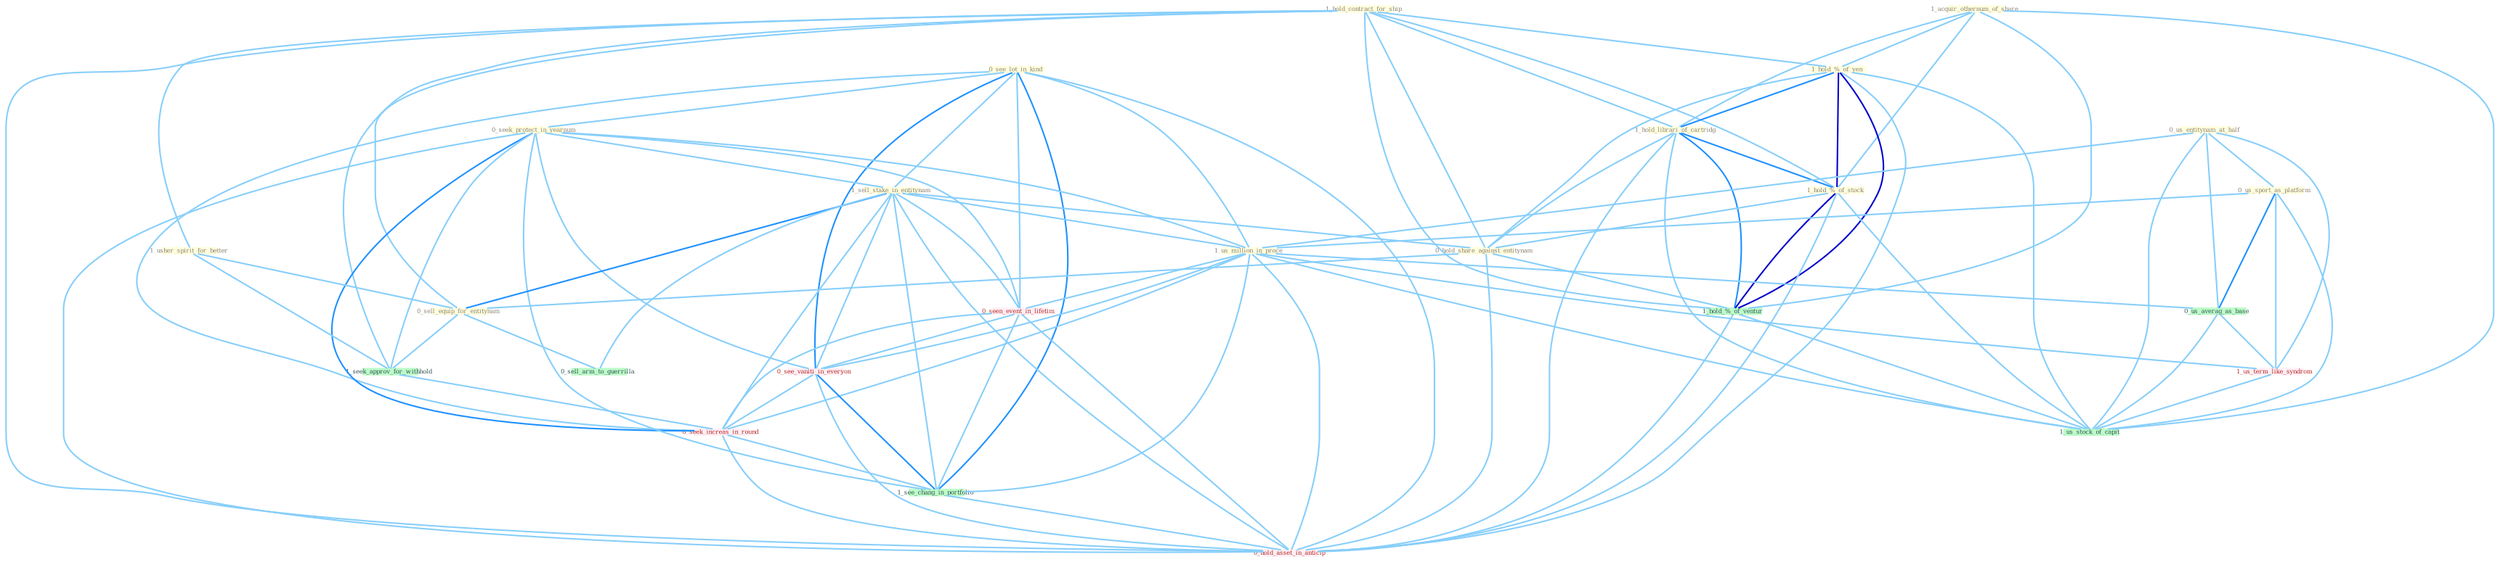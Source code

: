 Graph G{ 
    node
    [shape=polygon,style=filled,width=.5,height=.06,color="#BDFCC9",fixedsize=true,fontsize=4,
    fontcolor="#2f4f4f"];
    {node
    [color="#ffffe0", fontcolor="#8b7d6b"] "1_hold_contract_for_ship " "0_see_lot_in_kind " "0_seek_protect_in_yearnum " "1_acquir_othernum_of_share " "1_hold_%_of_yen " "1_sell_stake_in_entitynam " "1_hold_librari_of_cartridg " "1_hold_%_of_stock " "0_us_entitynam_at_half " "1_usher_spirit_for_better " "0_hold_share_against_entitynam " "0_sell_equip_for_entitynam " "0_us_sport_as_platform " "1_us_million_in_proce "}
{node [color="#fff0f5", fontcolor="#b22222"] "0_seen_event_in_lifetim " "1_us_term_like_syndrom " "0_see_vaniti_in_everyon " "0_seek_increas_in_round " "0_hold_asset_in_anticip "}
edge [color="#B0E2FF"];

	"1_hold_contract_for_ship " -- "1_hold_%_of_yen " [w="1", color="#87cefa" ];
	"1_hold_contract_for_ship " -- "1_hold_librari_of_cartridg " [w="1", color="#87cefa" ];
	"1_hold_contract_for_ship " -- "1_hold_%_of_stock " [w="1", color="#87cefa" ];
	"1_hold_contract_for_ship " -- "1_usher_spirit_for_better " [w="1", color="#87cefa" ];
	"1_hold_contract_for_ship " -- "0_hold_share_against_entitynam " [w="1", color="#87cefa" ];
	"1_hold_contract_for_ship " -- "0_sell_equip_for_entitynam " [w="1", color="#87cefa" ];
	"1_hold_contract_for_ship " -- "1_seek_approv_for_withhold " [w="1", color="#87cefa" ];
	"1_hold_contract_for_ship " -- "1_hold_%_of_ventur " [w="1", color="#87cefa" ];
	"1_hold_contract_for_ship " -- "0_hold_asset_in_anticip " [w="1", color="#87cefa" ];
	"0_see_lot_in_kind " -- "0_seek_protect_in_yearnum " [w="1", color="#87cefa" ];
	"0_see_lot_in_kind " -- "1_sell_stake_in_entitynam " [w="1", color="#87cefa" ];
	"0_see_lot_in_kind " -- "1_us_million_in_proce " [w="1", color="#87cefa" ];
	"0_see_lot_in_kind " -- "0_seen_event_in_lifetim " [w="1", color="#87cefa" ];
	"0_see_lot_in_kind " -- "0_see_vaniti_in_everyon " [w="2", color="#1e90ff" , len=0.8];
	"0_see_lot_in_kind " -- "0_seek_increas_in_round " [w="1", color="#87cefa" ];
	"0_see_lot_in_kind " -- "1_see_chang_in_portfolio " [w="2", color="#1e90ff" , len=0.8];
	"0_see_lot_in_kind " -- "0_hold_asset_in_anticip " [w="1", color="#87cefa" ];
	"0_seek_protect_in_yearnum " -- "1_sell_stake_in_entitynam " [w="1", color="#87cefa" ];
	"0_seek_protect_in_yearnum " -- "1_us_million_in_proce " [w="1", color="#87cefa" ];
	"0_seek_protect_in_yearnum " -- "0_seen_event_in_lifetim " [w="1", color="#87cefa" ];
	"0_seek_protect_in_yearnum " -- "1_seek_approv_for_withhold " [w="1", color="#87cefa" ];
	"0_seek_protect_in_yearnum " -- "0_see_vaniti_in_everyon " [w="1", color="#87cefa" ];
	"0_seek_protect_in_yearnum " -- "0_seek_increas_in_round " [w="2", color="#1e90ff" , len=0.8];
	"0_seek_protect_in_yearnum " -- "1_see_chang_in_portfolio " [w="1", color="#87cefa" ];
	"0_seek_protect_in_yearnum " -- "0_hold_asset_in_anticip " [w="1", color="#87cefa" ];
	"1_acquir_othernum_of_share " -- "1_hold_%_of_yen " [w="1", color="#87cefa" ];
	"1_acquir_othernum_of_share " -- "1_hold_librari_of_cartridg " [w="1", color="#87cefa" ];
	"1_acquir_othernum_of_share " -- "1_hold_%_of_stock " [w="1", color="#87cefa" ];
	"1_acquir_othernum_of_share " -- "1_hold_%_of_ventur " [w="1", color="#87cefa" ];
	"1_acquir_othernum_of_share " -- "1_us_stock_of_capit " [w="1", color="#87cefa" ];
	"1_hold_%_of_yen " -- "1_hold_librari_of_cartridg " [w="2", color="#1e90ff" , len=0.8];
	"1_hold_%_of_yen " -- "1_hold_%_of_stock " [w="3", color="#0000cd" , len=0.6];
	"1_hold_%_of_yen " -- "0_hold_share_against_entitynam " [w="1", color="#87cefa" ];
	"1_hold_%_of_yen " -- "1_hold_%_of_ventur " [w="3", color="#0000cd" , len=0.6];
	"1_hold_%_of_yen " -- "1_us_stock_of_capit " [w="1", color="#87cefa" ];
	"1_hold_%_of_yen " -- "0_hold_asset_in_anticip " [w="1", color="#87cefa" ];
	"1_sell_stake_in_entitynam " -- "0_hold_share_against_entitynam " [w="1", color="#87cefa" ];
	"1_sell_stake_in_entitynam " -- "0_sell_equip_for_entitynam " [w="2", color="#1e90ff" , len=0.8];
	"1_sell_stake_in_entitynam " -- "1_us_million_in_proce " [w="1", color="#87cefa" ];
	"1_sell_stake_in_entitynam " -- "0_seen_event_in_lifetim " [w="1", color="#87cefa" ];
	"1_sell_stake_in_entitynam " -- "0_see_vaniti_in_everyon " [w="1", color="#87cefa" ];
	"1_sell_stake_in_entitynam " -- "0_sell_arm_to_guerrilla " [w="1", color="#87cefa" ];
	"1_sell_stake_in_entitynam " -- "0_seek_increas_in_round " [w="1", color="#87cefa" ];
	"1_sell_stake_in_entitynam " -- "1_see_chang_in_portfolio " [w="1", color="#87cefa" ];
	"1_sell_stake_in_entitynam " -- "0_hold_asset_in_anticip " [w="1", color="#87cefa" ];
	"1_hold_librari_of_cartridg " -- "1_hold_%_of_stock " [w="2", color="#1e90ff" , len=0.8];
	"1_hold_librari_of_cartridg " -- "0_hold_share_against_entitynam " [w="1", color="#87cefa" ];
	"1_hold_librari_of_cartridg " -- "1_hold_%_of_ventur " [w="2", color="#1e90ff" , len=0.8];
	"1_hold_librari_of_cartridg " -- "1_us_stock_of_capit " [w="1", color="#87cefa" ];
	"1_hold_librari_of_cartridg " -- "0_hold_asset_in_anticip " [w="1", color="#87cefa" ];
	"1_hold_%_of_stock " -- "0_hold_share_against_entitynam " [w="1", color="#87cefa" ];
	"1_hold_%_of_stock " -- "1_hold_%_of_ventur " [w="3", color="#0000cd" , len=0.6];
	"1_hold_%_of_stock " -- "1_us_stock_of_capit " [w="1", color="#87cefa" ];
	"1_hold_%_of_stock " -- "0_hold_asset_in_anticip " [w="1", color="#87cefa" ];
	"0_us_entitynam_at_half " -- "0_us_sport_as_platform " [w="1", color="#87cefa" ];
	"0_us_entitynam_at_half " -- "1_us_million_in_proce " [w="1", color="#87cefa" ];
	"0_us_entitynam_at_half " -- "0_us_averag_as_base " [w="1", color="#87cefa" ];
	"0_us_entitynam_at_half " -- "1_us_term_like_syndrom " [w="1", color="#87cefa" ];
	"0_us_entitynam_at_half " -- "1_us_stock_of_capit " [w="1", color="#87cefa" ];
	"1_usher_spirit_for_better " -- "0_sell_equip_for_entitynam " [w="1", color="#87cefa" ];
	"1_usher_spirit_for_better " -- "1_seek_approv_for_withhold " [w="1", color="#87cefa" ];
	"0_hold_share_against_entitynam " -- "0_sell_equip_for_entitynam " [w="1", color="#87cefa" ];
	"0_hold_share_against_entitynam " -- "1_hold_%_of_ventur " [w="1", color="#87cefa" ];
	"0_hold_share_against_entitynam " -- "0_hold_asset_in_anticip " [w="1", color="#87cefa" ];
	"0_sell_equip_for_entitynam " -- "1_seek_approv_for_withhold " [w="1", color="#87cefa" ];
	"0_sell_equip_for_entitynam " -- "0_sell_arm_to_guerrilla " [w="1", color="#87cefa" ];
	"0_us_sport_as_platform " -- "1_us_million_in_proce " [w="1", color="#87cefa" ];
	"0_us_sport_as_platform " -- "0_us_averag_as_base " [w="2", color="#1e90ff" , len=0.8];
	"0_us_sport_as_platform " -- "1_us_term_like_syndrom " [w="1", color="#87cefa" ];
	"0_us_sport_as_platform " -- "1_us_stock_of_capit " [w="1", color="#87cefa" ];
	"1_us_million_in_proce " -- "0_seen_event_in_lifetim " [w="1", color="#87cefa" ];
	"1_us_million_in_proce " -- "0_us_averag_as_base " [w="1", color="#87cefa" ];
	"1_us_million_in_proce " -- "1_us_term_like_syndrom " [w="1", color="#87cefa" ];
	"1_us_million_in_proce " -- "0_see_vaniti_in_everyon " [w="1", color="#87cefa" ];
	"1_us_million_in_proce " -- "0_seek_increas_in_round " [w="1", color="#87cefa" ];
	"1_us_million_in_proce " -- "1_us_stock_of_capit " [w="1", color="#87cefa" ];
	"1_us_million_in_proce " -- "1_see_chang_in_portfolio " [w="1", color="#87cefa" ];
	"1_us_million_in_proce " -- "0_hold_asset_in_anticip " [w="1", color="#87cefa" ];
	"0_seen_event_in_lifetim " -- "0_see_vaniti_in_everyon " [w="1", color="#87cefa" ];
	"0_seen_event_in_lifetim " -- "0_seek_increas_in_round " [w="1", color="#87cefa" ];
	"0_seen_event_in_lifetim " -- "1_see_chang_in_portfolio " [w="1", color="#87cefa" ];
	"0_seen_event_in_lifetim " -- "0_hold_asset_in_anticip " [w="1", color="#87cefa" ];
	"0_us_averag_as_base " -- "1_us_term_like_syndrom " [w="1", color="#87cefa" ];
	"0_us_averag_as_base " -- "1_us_stock_of_capit " [w="1", color="#87cefa" ];
	"1_us_term_like_syndrom " -- "1_us_stock_of_capit " [w="1", color="#87cefa" ];
	"1_seek_approv_for_withhold " -- "0_seek_increas_in_round " [w="1", color="#87cefa" ];
	"1_hold_%_of_ventur " -- "1_us_stock_of_capit " [w="1", color="#87cefa" ];
	"1_hold_%_of_ventur " -- "0_hold_asset_in_anticip " [w="1", color="#87cefa" ];
	"0_see_vaniti_in_everyon " -- "0_seek_increas_in_round " [w="1", color="#87cefa" ];
	"0_see_vaniti_in_everyon " -- "1_see_chang_in_portfolio " [w="2", color="#1e90ff" , len=0.8];
	"0_see_vaniti_in_everyon " -- "0_hold_asset_in_anticip " [w="1", color="#87cefa" ];
	"0_seek_increas_in_round " -- "1_see_chang_in_portfolio " [w="1", color="#87cefa" ];
	"0_seek_increas_in_round " -- "0_hold_asset_in_anticip " [w="1", color="#87cefa" ];
	"1_see_chang_in_portfolio " -- "0_hold_asset_in_anticip " [w="1", color="#87cefa" ];
}